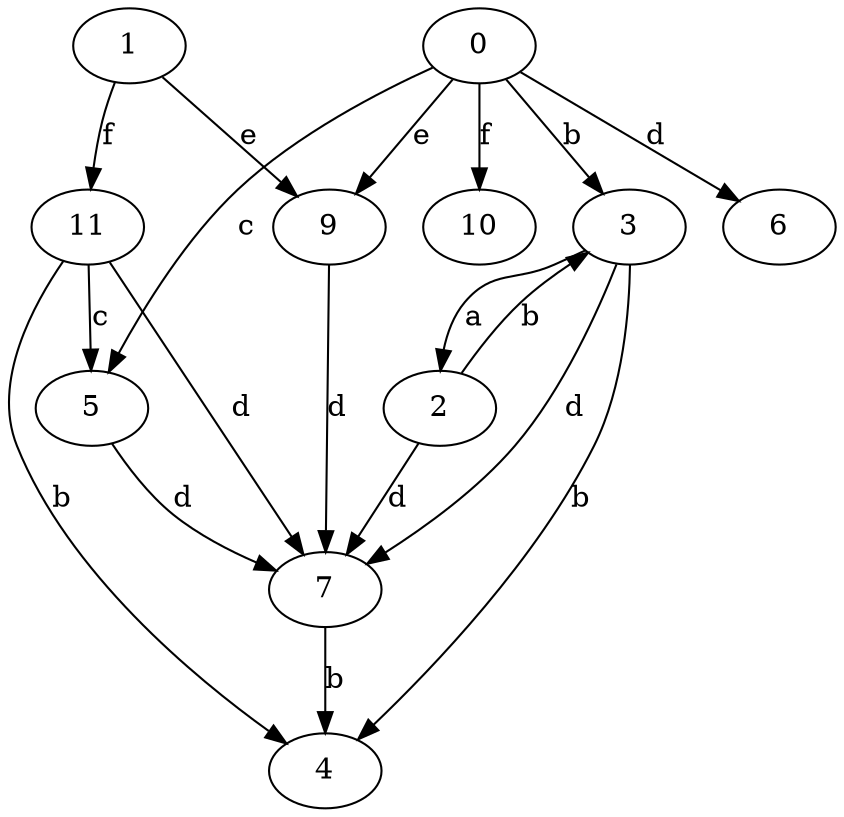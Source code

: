 strict digraph  {
1;
2;
3;
4;
5;
6;
7;
9;
10;
0;
11;
1 -> 9  [label=e];
1 -> 11  [label=f];
2 -> 3  [label=b];
2 -> 7  [label=d];
3 -> 2  [label=a];
3 -> 4  [label=b];
3 -> 7  [label=d];
5 -> 7  [label=d];
7 -> 4  [label=b];
9 -> 7  [label=d];
0 -> 3  [label=b];
0 -> 5  [label=c];
0 -> 6  [label=d];
0 -> 9  [label=e];
0 -> 10  [label=f];
11 -> 4  [label=b];
11 -> 5  [label=c];
11 -> 7  [label=d];
}

